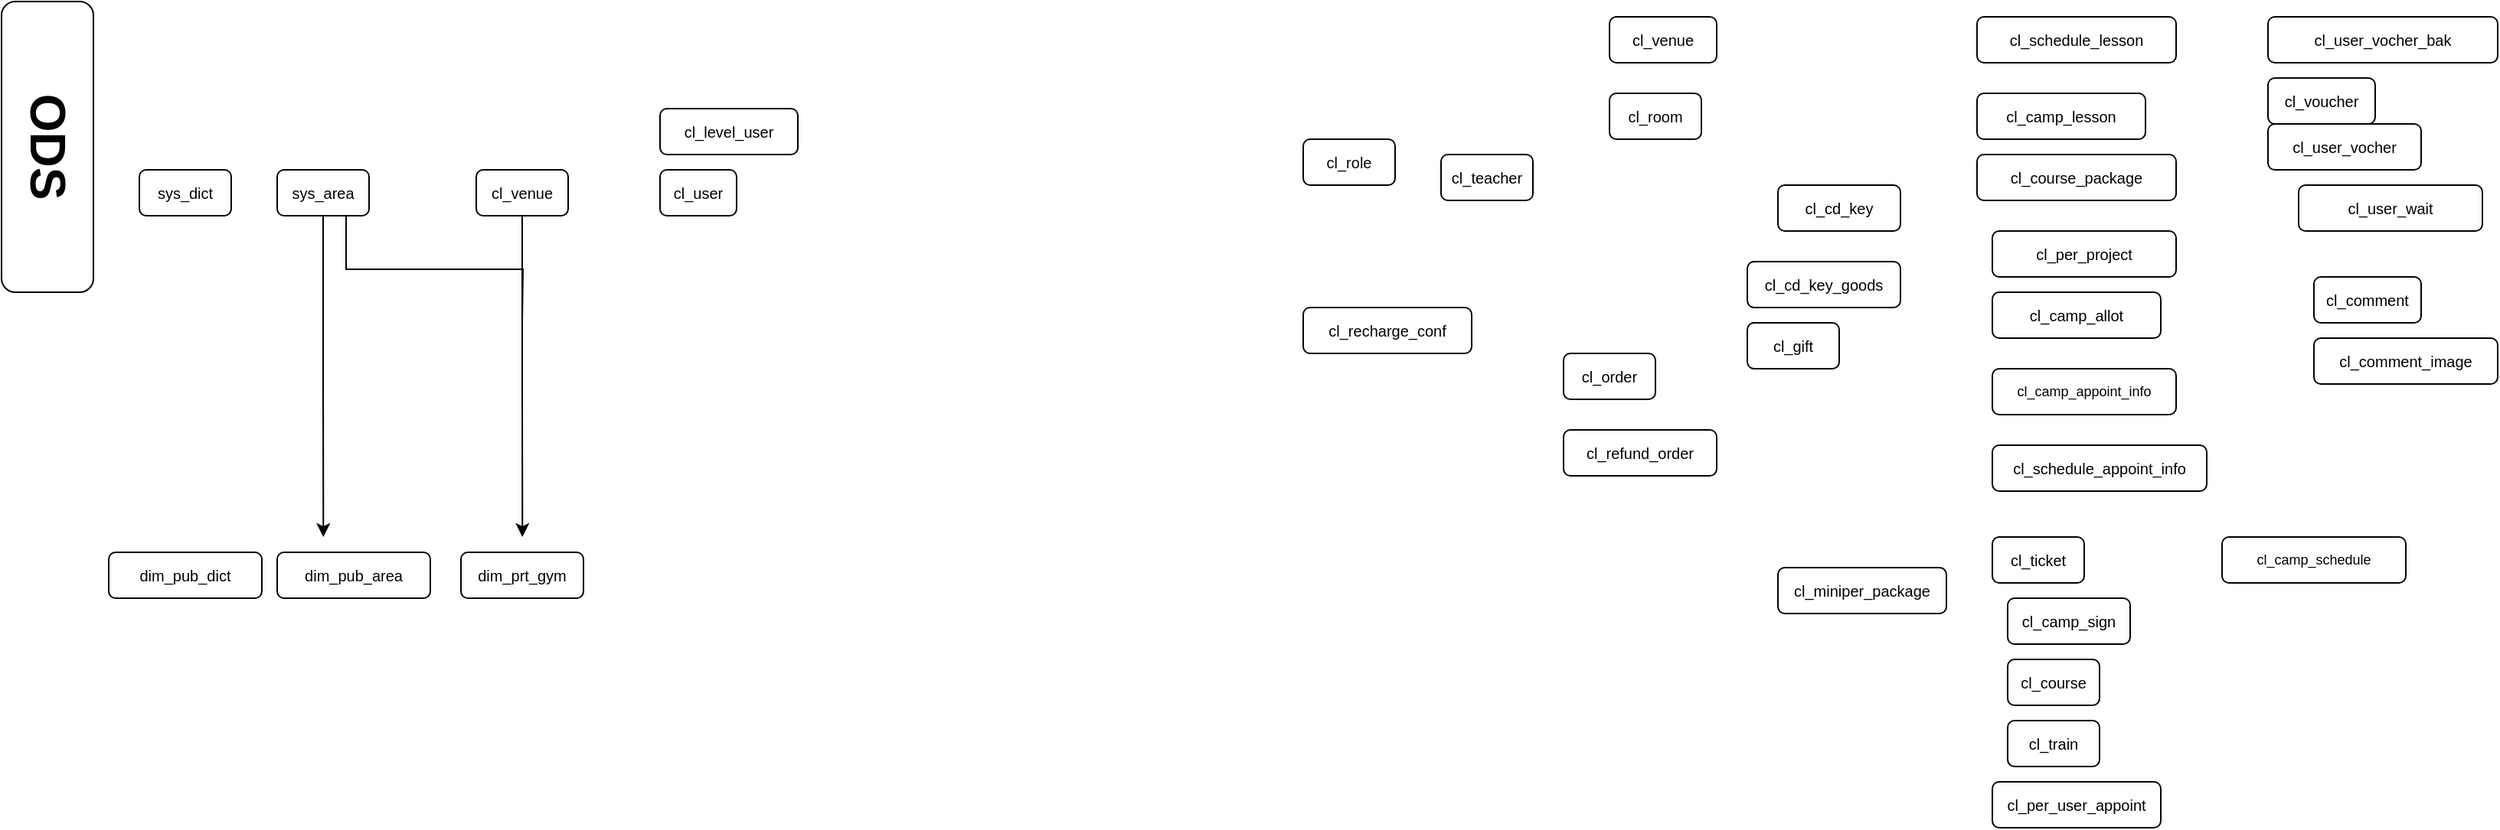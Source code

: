 <mxfile version="16.6.6" type="github">
  <diagram id="kgpKYQtTHZ0yAKxKKP6v" name="Page-1">
    <mxGraphModel dx="1727" dy="909" grid="1" gridSize="10" guides="1" tooltips="1" connect="1" arrows="1" fold="1" page="1" pageScale="1" pageWidth="1920" pageHeight="1200" math="0" shadow="0">
      <root>
        <mxCell id="0" />
        <mxCell id="1" parent="0" />
        <mxCell id="5bJ3jp6B84sIe41lmPzi-3" value="ODS" style="rounded=1;whiteSpace=wrap;html=1;rotation=90;textDirection=ltr;fontSize=32;fontStyle=1" parent="1" vertex="1">
          <mxGeometry x="-25" y="105" width="190" height="60" as="geometry" />
        </mxCell>
        <mxCell id="5bJ3jp6B84sIe41lmPzi-4" value="&lt;font style=&quot;font-size: 10px;&quot;&gt;cl_user&lt;/font&gt;" style="rounded=1;whiteSpace=wrap;html=1;strokeWidth=1;fontSize=10;" parent="1" vertex="1">
          <mxGeometry x="470" y="150" width="50" height="30" as="geometry" />
        </mxCell>
        <mxCell id="5bJ3jp6B84sIe41lmPzi-5" value="cl_schedule_lesson" style="rounded=1;whiteSpace=wrap;html=1;strokeWidth=1;fontSize=10;" parent="1" vertex="1">
          <mxGeometry x="1330" y="50" width="130" height="30" as="geometry" />
        </mxCell>
        <mxCell id="5bJ3jp6B84sIe41lmPzi-6" value="cl_per_project" style="rounded=1;whiteSpace=wrap;html=1;strokeWidth=1;fontSize=10;" parent="1" vertex="1">
          <mxGeometry x="1340" y="190" width="120" height="30" as="geometry" />
        </mxCell>
        <mxCell id="5bJ3jp6B84sIe41lmPzi-8" value="cl_comment" style="rounded=1;whiteSpace=wrap;html=1;strokeWidth=1;fontSize=10;" parent="1" vertex="1">
          <mxGeometry x="1550" y="220" width="70" height="30" as="geometry" />
        </mxCell>
        <mxCell id="5bJ3jp6B84sIe41lmPzi-9" value="cl_venue" style="rounded=1;whiteSpace=wrap;html=1;strokeWidth=1;fontSize=10;" parent="1" vertex="1">
          <mxGeometry x="1090" y="50" width="70" height="30" as="geometry" />
        </mxCell>
        <mxCell id="5bJ3jp6B84sIe41lmPzi-10" value="cl_course_package" style="rounded=1;whiteSpace=wrap;html=1;strokeWidth=1;fontSize=10;" parent="1" vertex="1">
          <mxGeometry x="1330" y="140" width="130" height="30" as="geometry" />
        </mxCell>
        <mxCell id="5bJ3jp6B84sIe41lmPzi-11" value="cl_camp_lesson" style="rounded=1;whiteSpace=wrap;html=1;strokeWidth=1;fontSize=10;" parent="1" vertex="1">
          <mxGeometry x="1330" y="100" width="110" height="30" as="geometry" />
        </mxCell>
        <mxCell id="5bJ3jp6B84sIe41lmPzi-13" value="cl_room" style="rounded=1;whiteSpace=wrap;html=1;strokeWidth=1;fontSize=10;" parent="1" vertex="1">
          <mxGeometry x="1090" y="100" width="60" height="30" as="geometry" />
        </mxCell>
        <mxCell id="5bJ3jp6B84sIe41lmPzi-14" value="cl_user_wait" style="rounded=1;whiteSpace=wrap;html=1;strokeWidth=1;fontSize=10;" parent="1" vertex="1">
          <mxGeometry x="1540" y="160" width="120" height="30" as="geometry" />
        </mxCell>
        <mxCell id="5bJ3jp6B84sIe41lmPzi-15" value="cl_camp_allot" style="rounded=1;whiteSpace=wrap;html=1;strokeWidth=1;fontSize=10;" parent="1" vertex="1">
          <mxGeometry x="1340" y="230" width="110" height="30" as="geometry" />
        </mxCell>
        <mxCell id="5bJ3jp6B84sIe41lmPzi-16" value="cl_level_user" style="rounded=1;whiteSpace=wrap;html=1;strokeWidth=1;fontSize=10;" parent="1" vertex="1">
          <mxGeometry x="470" y="110" width="90" height="30" as="geometry" />
        </mxCell>
        <mxCell id="5bJ3jp6B84sIe41lmPzi-17" value="cl_cd_key" style="rounded=1;whiteSpace=wrap;html=1;strokeWidth=1;fontSize=10;" parent="1" vertex="1">
          <mxGeometry x="1200" y="160" width="80" height="30" as="geometry" />
        </mxCell>
        <mxCell id="5bJ3jp6B84sIe41lmPzi-18" value="cl_user_vocher_bak" style="rounded=1;whiteSpace=wrap;html=1;strokeWidth=1;fontSize=10;" parent="1" vertex="1">
          <mxGeometry x="1520" y="50" width="150" height="30" as="geometry" />
        </mxCell>
        <mxCell id="5bJ3jp6B84sIe41lmPzi-19" value="cl_role" style="rounded=1;whiteSpace=wrap;html=1;strokeWidth=1;fontSize=10;" parent="1" vertex="1">
          <mxGeometry x="890" y="130" width="60" height="30" as="geometry" />
        </mxCell>
        <mxCell id="5bJ3jp6B84sIe41lmPzi-20" style="edgeStyle=orthogonalEdgeStyle;rounded=0;orthogonalLoop=1;jettySize=auto;html=1;exitX=1;exitY=0.5;exitDx=0;exitDy=0;fontSize=10;" parent="1" source="5bJ3jp6B84sIe41lmPzi-21" edge="1">
          <mxGeometry relative="1" as="geometry">
            <mxPoint x="1460" y="295" as="targetPoint" />
          </mxGeometry>
        </mxCell>
        <mxCell id="5bJ3jp6B84sIe41lmPzi-21" value="&lt;font style=&quot;font-size: 9px&quot;&gt;cl_camp_appoint_info&lt;/font&gt;" style="rounded=1;whiteSpace=wrap;html=1;strokeWidth=1;fontSize=6;" parent="1" vertex="1">
          <mxGeometry x="1340" y="280" width="120" height="30" as="geometry" />
        </mxCell>
        <mxCell id="5bJ3jp6B84sIe41lmPzi-22" value="cl_order" style="rounded=1;whiteSpace=wrap;html=1;strokeWidth=1;fontSize=10;" parent="1" vertex="1">
          <mxGeometry x="1060" y="270" width="60" height="30" as="geometry" />
        </mxCell>
        <mxCell id="5bJ3jp6B84sIe41lmPzi-23" value="cl_cd_key_goods" style="rounded=1;whiteSpace=wrap;html=1;strokeWidth=1;fontSize=10;" parent="1" vertex="1">
          <mxGeometry x="1180" y="210" width="100" height="30" as="geometry" />
        </mxCell>
        <mxCell id="5bJ3jp6B84sIe41lmPzi-24" value="cl_ticket" style="rounded=1;whiteSpace=wrap;html=1;strokeWidth=1;fontSize=10;" parent="1" vertex="1">
          <mxGeometry x="1340" y="390" width="60" height="30" as="geometry" />
        </mxCell>
        <mxCell id="5bJ3jp6B84sIe41lmPzi-25" value="cl_schedule_appoint_info" style="rounded=1;whiteSpace=wrap;html=1;strokeWidth=1;fontSize=10;" parent="1" vertex="1">
          <mxGeometry x="1340" y="330" width="140" height="30" as="geometry" />
        </mxCell>
        <mxCell id="5bJ3jp6B84sIe41lmPzi-26" value="cl_teacher" style="rounded=1;whiteSpace=wrap;html=1;strokeWidth=1;fontSize=10;" parent="1" vertex="1">
          <mxGeometry x="980" y="140" width="60" height="30" as="geometry" />
        </mxCell>
        <mxCell id="5bJ3jp6B84sIe41lmPzi-27" value="sys_dict" style="rounded=1;whiteSpace=wrap;html=1;strokeWidth=1;fontSize=10;" parent="1" vertex="1">
          <mxGeometry x="130" y="150" width="60" height="30" as="geometry" />
        </mxCell>
        <mxCell id="5bJ3jp6B84sIe41lmPzi-28" value="cl_refund_order" style="rounded=1;whiteSpace=wrap;html=1;strokeWidth=1;fontSize=10;" parent="1" vertex="1">
          <mxGeometry x="1060" y="320" width="100" height="30" as="geometry" />
        </mxCell>
        <mxCell id="5bJ3jp6B84sIe41lmPzi-29" value="cl_camp_sign" style="rounded=1;whiteSpace=wrap;html=1;strokeWidth=1;fontSize=10;" parent="1" vertex="1">
          <mxGeometry x="1350" y="430" width="80" height="30" as="geometry" />
        </mxCell>
        <mxCell id="5bJ3jp6B84sIe41lmPzi-30" value="cl_gift" style="rounded=1;whiteSpace=wrap;html=1;strokeWidth=1;fontSize=10;" parent="1" vertex="1">
          <mxGeometry x="1180" y="250" width="60" height="30" as="geometry" />
        </mxCell>
        <mxCell id="5bJ3jp6B84sIe41lmPzi-31" value="cl_recharge_conf" style="rounded=1;whiteSpace=wrap;html=1;strokeWidth=1;fontSize=10;" parent="1" vertex="1">
          <mxGeometry x="890" y="240" width="110" height="30" as="geometry" />
        </mxCell>
        <mxCell id="iKcNXpgICp2PfO7LW5XI-6" style="edgeStyle=orthogonalEdgeStyle;rounded=0;orthogonalLoop=1;jettySize=auto;html=1;exitX=0.5;exitY=1;exitDx=0;exitDy=0;" edge="1" parent="1" source="5bJ3jp6B84sIe41lmPzi-32">
          <mxGeometry relative="1" as="geometry">
            <mxPoint x="250.143" y="390" as="targetPoint" />
          </mxGeometry>
        </mxCell>
        <mxCell id="iKcNXpgICp2PfO7LW5XI-8" style="edgeStyle=orthogonalEdgeStyle;rounded=0;orthogonalLoop=1;jettySize=auto;html=1;exitX=0.75;exitY=1;exitDx=0;exitDy=0;endArrow=none;endFill=0;" edge="1" parent="1" source="5bJ3jp6B84sIe41lmPzi-32">
          <mxGeometry relative="1" as="geometry">
            <mxPoint x="380" y="250" as="targetPoint" />
          </mxGeometry>
        </mxCell>
        <mxCell id="5bJ3jp6B84sIe41lmPzi-32" value="sys_area" style="rounded=1;whiteSpace=wrap;html=1;strokeWidth=1;fontSize=10;" parent="1" vertex="1">
          <mxGeometry x="220" y="150" width="60" height="30" as="geometry" />
        </mxCell>
        <mxCell id="5bJ3jp6B84sIe41lmPzi-33" style="edgeStyle=orthogonalEdgeStyle;rounded=0;orthogonalLoop=1;jettySize=auto;html=1;exitX=0.5;exitY=1;exitDx=0;exitDy=0;fontSize=6;" parent="1" source="5bJ3jp6B84sIe41lmPzi-8" target="5bJ3jp6B84sIe41lmPzi-8" edge="1">
          <mxGeometry relative="1" as="geometry" />
        </mxCell>
        <mxCell id="5bJ3jp6B84sIe41lmPzi-34" value="cl_comment_image" style="rounded=1;whiteSpace=wrap;html=1;strokeWidth=1;fontSize=10;" parent="1" vertex="1">
          <mxGeometry x="1550" y="260" width="120" height="30" as="geometry" />
        </mxCell>
        <mxCell id="5bJ3jp6B84sIe41lmPzi-35" value="&lt;font style=&quot;font-size: 9px&quot;&gt;cl_camp_schedule&lt;/font&gt;" style="rounded=1;whiteSpace=wrap;html=1;strokeWidth=1;fontSize=6;" parent="1" vertex="1">
          <mxGeometry x="1490" y="390" width="120" height="30" as="geometry" />
        </mxCell>
        <mxCell id="5bJ3jp6B84sIe41lmPzi-36" value="cl_per_user_appoint" style="rounded=1;whiteSpace=wrap;html=1;strokeWidth=1;fontSize=10;" parent="1" vertex="1">
          <mxGeometry x="1340" y="550" width="110" height="30" as="geometry" />
        </mxCell>
        <mxCell id="5bJ3jp6B84sIe41lmPzi-37" value="cl_train" style="rounded=1;whiteSpace=wrap;html=1;strokeWidth=1;fontSize=10;" parent="1" vertex="1">
          <mxGeometry x="1350" y="510" width="60" height="30" as="geometry" />
        </mxCell>
        <mxCell id="5bJ3jp6B84sIe41lmPzi-38" value="cl_course" style="rounded=1;whiteSpace=wrap;html=1;strokeWidth=1;fontSize=10;" parent="1" vertex="1">
          <mxGeometry x="1350" y="470" width="60" height="30" as="geometry" />
        </mxCell>
        <mxCell id="5bJ3jp6B84sIe41lmPzi-39" value="cl_voucher" style="rounded=1;whiteSpace=wrap;html=1;strokeWidth=1;fontSize=10;" parent="1" vertex="1">
          <mxGeometry x="1520" y="90" width="70" height="30" as="geometry" />
        </mxCell>
        <mxCell id="5bJ3jp6B84sIe41lmPzi-40" value="cl_user_vocher" style="rounded=1;whiteSpace=wrap;html=1;strokeWidth=1;fontSize=10;" parent="1" vertex="1">
          <mxGeometry x="1520" y="120" width="100" height="30" as="geometry" />
        </mxCell>
        <mxCell id="iKcNXpgICp2PfO7LW5XI-7" style="edgeStyle=orthogonalEdgeStyle;rounded=0;orthogonalLoop=1;jettySize=auto;html=1;exitX=0.5;exitY=1;exitDx=0;exitDy=0;" edge="1" parent="1" source="5bJ3jp6B84sIe41lmPzi-42">
          <mxGeometry relative="1" as="geometry">
            <mxPoint x="380.143" y="390" as="targetPoint" />
          </mxGeometry>
        </mxCell>
        <mxCell id="5bJ3jp6B84sIe41lmPzi-42" value="cl_venue" style="rounded=1;whiteSpace=wrap;html=1;strokeWidth=1;fontSize=10;" parent="1" vertex="1">
          <mxGeometry x="350" y="150" width="60" height="30" as="geometry" />
        </mxCell>
        <mxCell id="5bJ3jp6B84sIe41lmPzi-43" value="cl_miniper_package" style="rounded=1;whiteSpace=wrap;html=1;strokeWidth=1;fontSize=10;" parent="1" vertex="1">
          <mxGeometry x="1200" y="410" width="110" height="30" as="geometry" />
        </mxCell>
        <mxCell id="iKcNXpgICp2PfO7LW5XI-3" value="dim_pub_dict" style="rounded=1;whiteSpace=wrap;html=1;strokeWidth=1;fontSize=10;" vertex="1" parent="1">
          <mxGeometry x="110" y="400" width="100" height="30" as="geometry" />
        </mxCell>
        <mxCell id="iKcNXpgICp2PfO7LW5XI-4" value="dim_pub_area" style="rounded=1;whiteSpace=wrap;html=1;strokeWidth=1;fontSize=10;" vertex="1" parent="1">
          <mxGeometry x="220" y="400" width="100" height="30" as="geometry" />
        </mxCell>
        <mxCell id="iKcNXpgICp2PfO7LW5XI-5" value="dim_prt_gym" style="rounded=1;whiteSpace=wrap;html=1;strokeWidth=1;fontSize=10;" vertex="1" parent="1">
          <mxGeometry x="340" y="400" width="80" height="30" as="geometry" />
        </mxCell>
      </root>
    </mxGraphModel>
  </diagram>
</mxfile>
